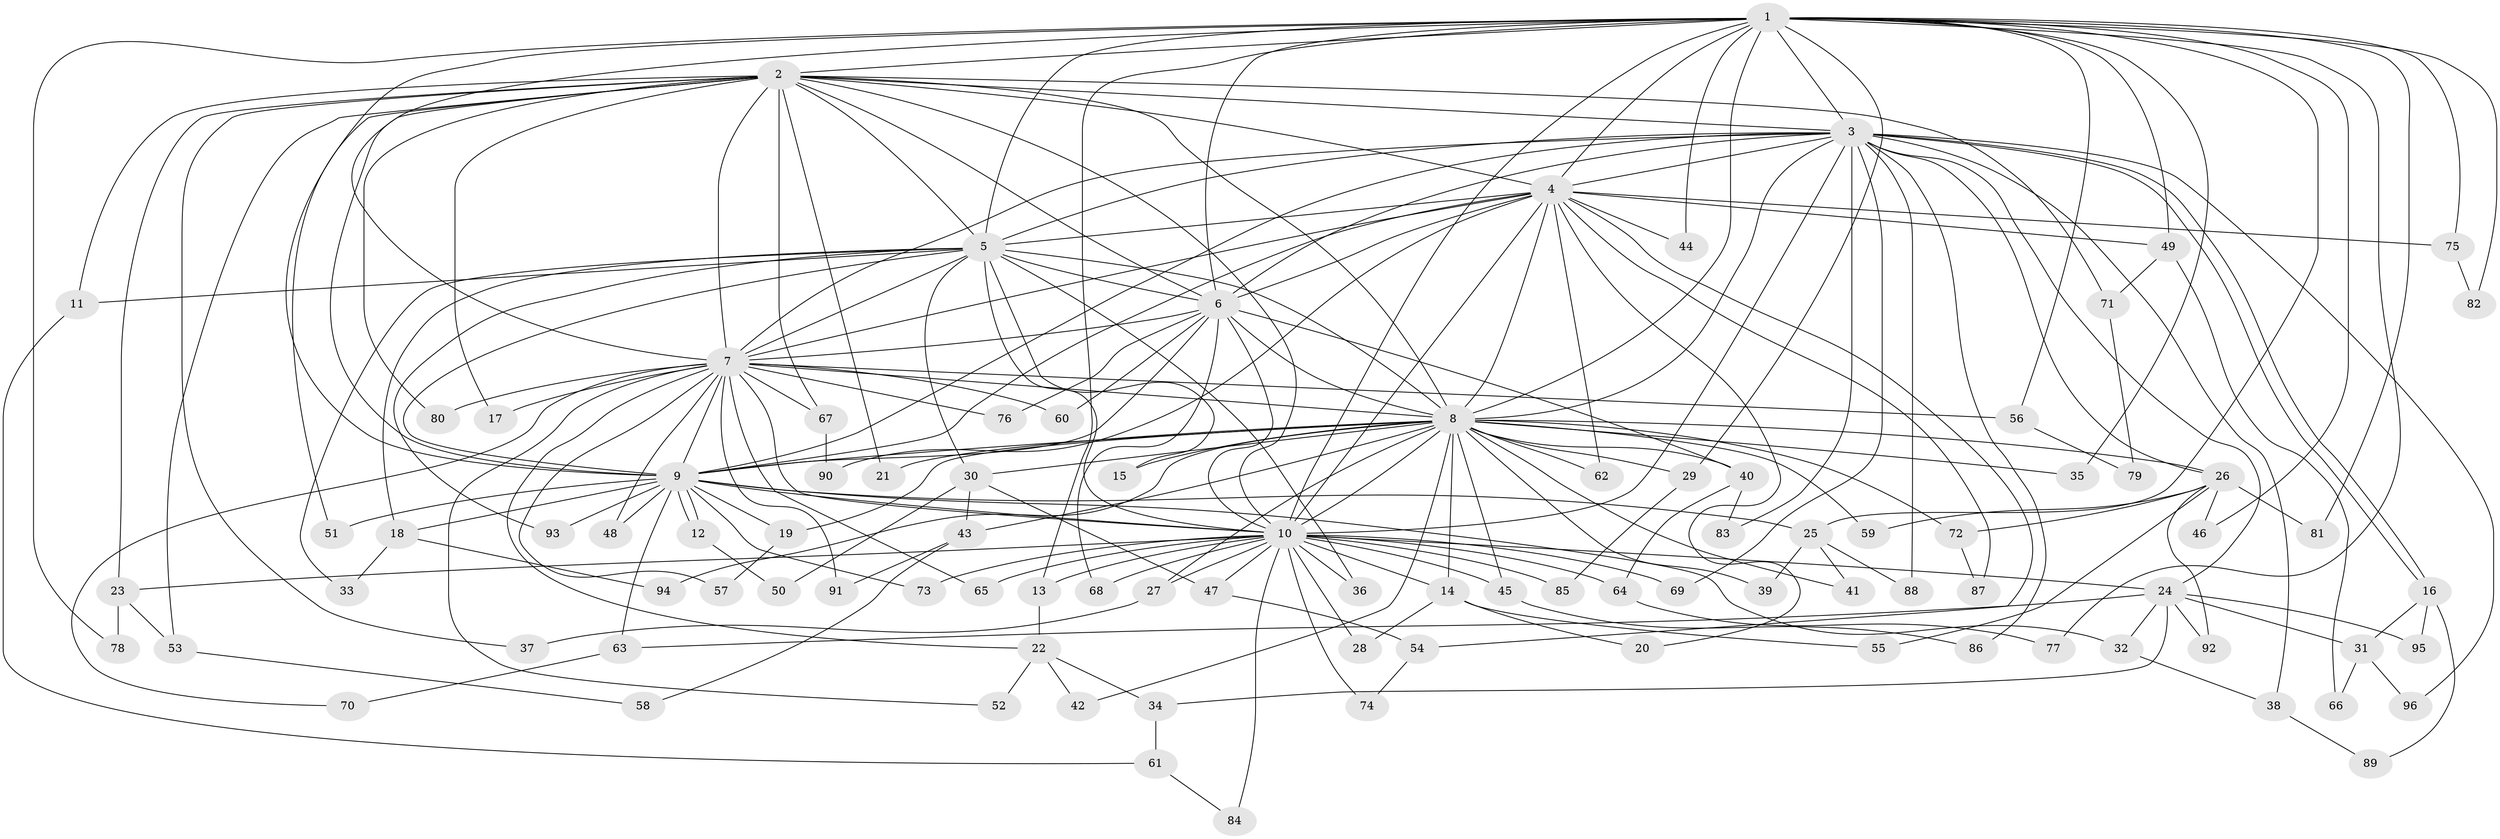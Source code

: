 // coarse degree distribution, {20: 0.014705882352941176, 23: 0.029411764705882353, 17: 0.029411764705882353, 15: 0.014705882352941176, 10: 0.014705882352941176, 18: 0.014705882352941176, 27: 0.014705882352941176, 3: 0.19117647058823528, 5: 0.058823529411764705, 2: 0.4852941176470588, 4: 0.08823529411764706, 9: 0.014705882352941176, 8: 0.014705882352941176, 6: 0.014705882352941176}
// Generated by graph-tools (version 1.1) at 2025/23/03/03/25 07:23:46]
// undirected, 96 vertices, 217 edges
graph export_dot {
graph [start="1"]
  node [color=gray90,style=filled];
  1;
  2;
  3;
  4;
  5;
  6;
  7;
  8;
  9;
  10;
  11;
  12;
  13;
  14;
  15;
  16;
  17;
  18;
  19;
  20;
  21;
  22;
  23;
  24;
  25;
  26;
  27;
  28;
  29;
  30;
  31;
  32;
  33;
  34;
  35;
  36;
  37;
  38;
  39;
  40;
  41;
  42;
  43;
  44;
  45;
  46;
  47;
  48;
  49;
  50;
  51;
  52;
  53;
  54;
  55;
  56;
  57;
  58;
  59;
  60;
  61;
  62;
  63;
  64;
  65;
  66;
  67;
  68;
  69;
  70;
  71;
  72;
  73;
  74;
  75;
  76;
  77;
  78;
  79;
  80;
  81;
  82;
  83;
  84;
  85;
  86;
  87;
  88;
  89;
  90;
  91;
  92;
  93;
  94;
  95;
  96;
  1 -- 2;
  1 -- 3;
  1 -- 4;
  1 -- 5;
  1 -- 6;
  1 -- 7;
  1 -- 8;
  1 -- 9;
  1 -- 10;
  1 -- 13;
  1 -- 25;
  1 -- 29;
  1 -- 35;
  1 -- 44;
  1 -- 46;
  1 -- 49;
  1 -- 56;
  1 -- 75;
  1 -- 77;
  1 -- 78;
  1 -- 81;
  1 -- 82;
  2 -- 3;
  2 -- 4;
  2 -- 5;
  2 -- 6;
  2 -- 7;
  2 -- 8;
  2 -- 9;
  2 -- 10;
  2 -- 11;
  2 -- 17;
  2 -- 21;
  2 -- 23;
  2 -- 37;
  2 -- 51;
  2 -- 53;
  2 -- 67;
  2 -- 71;
  2 -- 80;
  3 -- 4;
  3 -- 5;
  3 -- 6;
  3 -- 7;
  3 -- 8;
  3 -- 9;
  3 -- 10;
  3 -- 16;
  3 -- 16;
  3 -- 24;
  3 -- 26;
  3 -- 38;
  3 -- 69;
  3 -- 83;
  3 -- 86;
  3 -- 88;
  3 -- 96;
  4 -- 5;
  4 -- 6;
  4 -- 7;
  4 -- 8;
  4 -- 9;
  4 -- 10;
  4 -- 20;
  4 -- 44;
  4 -- 49;
  4 -- 54;
  4 -- 62;
  4 -- 75;
  4 -- 87;
  4 -- 90;
  5 -- 6;
  5 -- 7;
  5 -- 8;
  5 -- 9;
  5 -- 10;
  5 -- 11;
  5 -- 15;
  5 -- 18;
  5 -- 30;
  5 -- 33;
  5 -- 36;
  5 -- 93;
  6 -- 7;
  6 -- 8;
  6 -- 9;
  6 -- 10;
  6 -- 40;
  6 -- 60;
  6 -- 68;
  6 -- 76;
  7 -- 8;
  7 -- 9;
  7 -- 10;
  7 -- 17;
  7 -- 22;
  7 -- 48;
  7 -- 52;
  7 -- 56;
  7 -- 57;
  7 -- 60;
  7 -- 65;
  7 -- 67;
  7 -- 70;
  7 -- 76;
  7 -- 80;
  7 -- 91;
  8 -- 9;
  8 -- 10;
  8 -- 14;
  8 -- 15;
  8 -- 19;
  8 -- 21;
  8 -- 26;
  8 -- 27;
  8 -- 29;
  8 -- 30;
  8 -- 35;
  8 -- 39;
  8 -- 40;
  8 -- 41;
  8 -- 42;
  8 -- 43;
  8 -- 45;
  8 -- 59;
  8 -- 62;
  8 -- 72;
  8 -- 94;
  9 -- 10;
  9 -- 12;
  9 -- 12;
  9 -- 18;
  9 -- 19;
  9 -- 25;
  9 -- 32;
  9 -- 48;
  9 -- 51;
  9 -- 63;
  9 -- 73;
  9 -- 93;
  10 -- 13;
  10 -- 14;
  10 -- 23;
  10 -- 24;
  10 -- 27;
  10 -- 28;
  10 -- 36;
  10 -- 45;
  10 -- 47;
  10 -- 64;
  10 -- 65;
  10 -- 68;
  10 -- 69;
  10 -- 73;
  10 -- 74;
  10 -- 84;
  10 -- 85;
  11 -- 61;
  12 -- 50;
  13 -- 22;
  14 -- 20;
  14 -- 28;
  14 -- 55;
  16 -- 31;
  16 -- 89;
  16 -- 95;
  18 -- 33;
  18 -- 94;
  19 -- 57;
  22 -- 34;
  22 -- 42;
  22 -- 52;
  23 -- 53;
  23 -- 78;
  24 -- 31;
  24 -- 32;
  24 -- 34;
  24 -- 63;
  24 -- 92;
  24 -- 95;
  25 -- 39;
  25 -- 41;
  25 -- 88;
  26 -- 46;
  26 -- 55;
  26 -- 59;
  26 -- 72;
  26 -- 81;
  26 -- 92;
  27 -- 37;
  29 -- 85;
  30 -- 43;
  30 -- 47;
  30 -- 50;
  31 -- 66;
  31 -- 96;
  32 -- 38;
  34 -- 61;
  38 -- 89;
  40 -- 64;
  40 -- 83;
  43 -- 58;
  43 -- 91;
  45 -- 86;
  47 -- 54;
  49 -- 66;
  49 -- 71;
  53 -- 58;
  54 -- 74;
  56 -- 79;
  61 -- 84;
  63 -- 70;
  64 -- 77;
  67 -- 90;
  71 -- 79;
  72 -- 87;
  75 -- 82;
}
